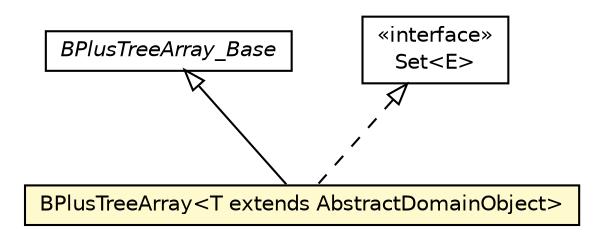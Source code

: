 #!/usr/local/bin/dot
#
# Class diagram 
# Generated by UMLGraph version 5.1 (http://www.umlgraph.org/)
#

digraph G {
	edge [fontname="Helvetica",fontsize=10,labelfontname="Helvetica",labelfontsize=10];
	node [fontname="Helvetica",fontsize=10,shape=plaintext];
	nodesep=0.25;
	ranksep=0.5;
	// pt.ist.fenixframework.core.adt.bplustree.BPlusTreeArray_Base
	c27989 [label=<<table title="pt.ist.fenixframework.core.adt.bplustree.BPlusTreeArray_Base" border="0" cellborder="1" cellspacing="0" cellpadding="2" port="p" href="./BPlusTreeArray_Base.html">
		<tr><td><table border="0" cellspacing="0" cellpadding="1">
<tr><td align="center" balign="center"><font face="Helvetica-Oblique"> BPlusTreeArray_Base </font></td></tr>
		</table></td></tr>
		</table>>, fontname="Helvetica", fontcolor="black", fontsize=10.0];
	// pt.ist.fenixframework.core.adt.bplustree.BPlusTreeArray<T extends pt.ist.fenixframework.core.AbstractDomainObject>
	c27990 [label=<<table title="pt.ist.fenixframework.core.adt.bplustree.BPlusTreeArray" border="0" cellborder="1" cellspacing="0" cellpadding="2" port="p" bgcolor="lemonChiffon" href="./BPlusTreeArray.html">
		<tr><td><table border="0" cellspacing="0" cellpadding="1">
<tr><td align="center" balign="center"> BPlusTreeArray&lt;T extends AbstractDomainObject&gt; </td></tr>
		</table></td></tr>
		</table>>, fontname="Helvetica", fontcolor="black", fontsize=10.0];
	//pt.ist.fenixframework.core.adt.bplustree.BPlusTreeArray<T extends pt.ist.fenixframework.core.AbstractDomainObject> extends pt.ist.fenixframework.core.adt.bplustree.BPlusTreeArray_Base
	c27989:p -> c27990:p [dir=back,arrowtail=empty];
	//pt.ist.fenixframework.core.adt.bplustree.BPlusTreeArray<T extends pt.ist.fenixframework.core.AbstractDomainObject> implements java.util.Set<E>
	c28034:p -> c27990:p [dir=back,arrowtail=empty,style=dashed];
	// java.util.Set<E>
	c28034 [label=<<table title="java.util.Set" border="0" cellborder="1" cellspacing="0" cellpadding="2" port="p" href="http://java.sun.com/j2se/1.4.2/docs/api/java/util/Set.html">
		<tr><td><table border="0" cellspacing="0" cellpadding="1">
<tr><td align="center" balign="center"> &#171;interface&#187; </td></tr>
<tr><td align="center" balign="center"> Set&lt;E&gt; </td></tr>
		</table></td></tr>
		</table>>, fontname="Helvetica", fontcolor="black", fontsize=10.0];
}

